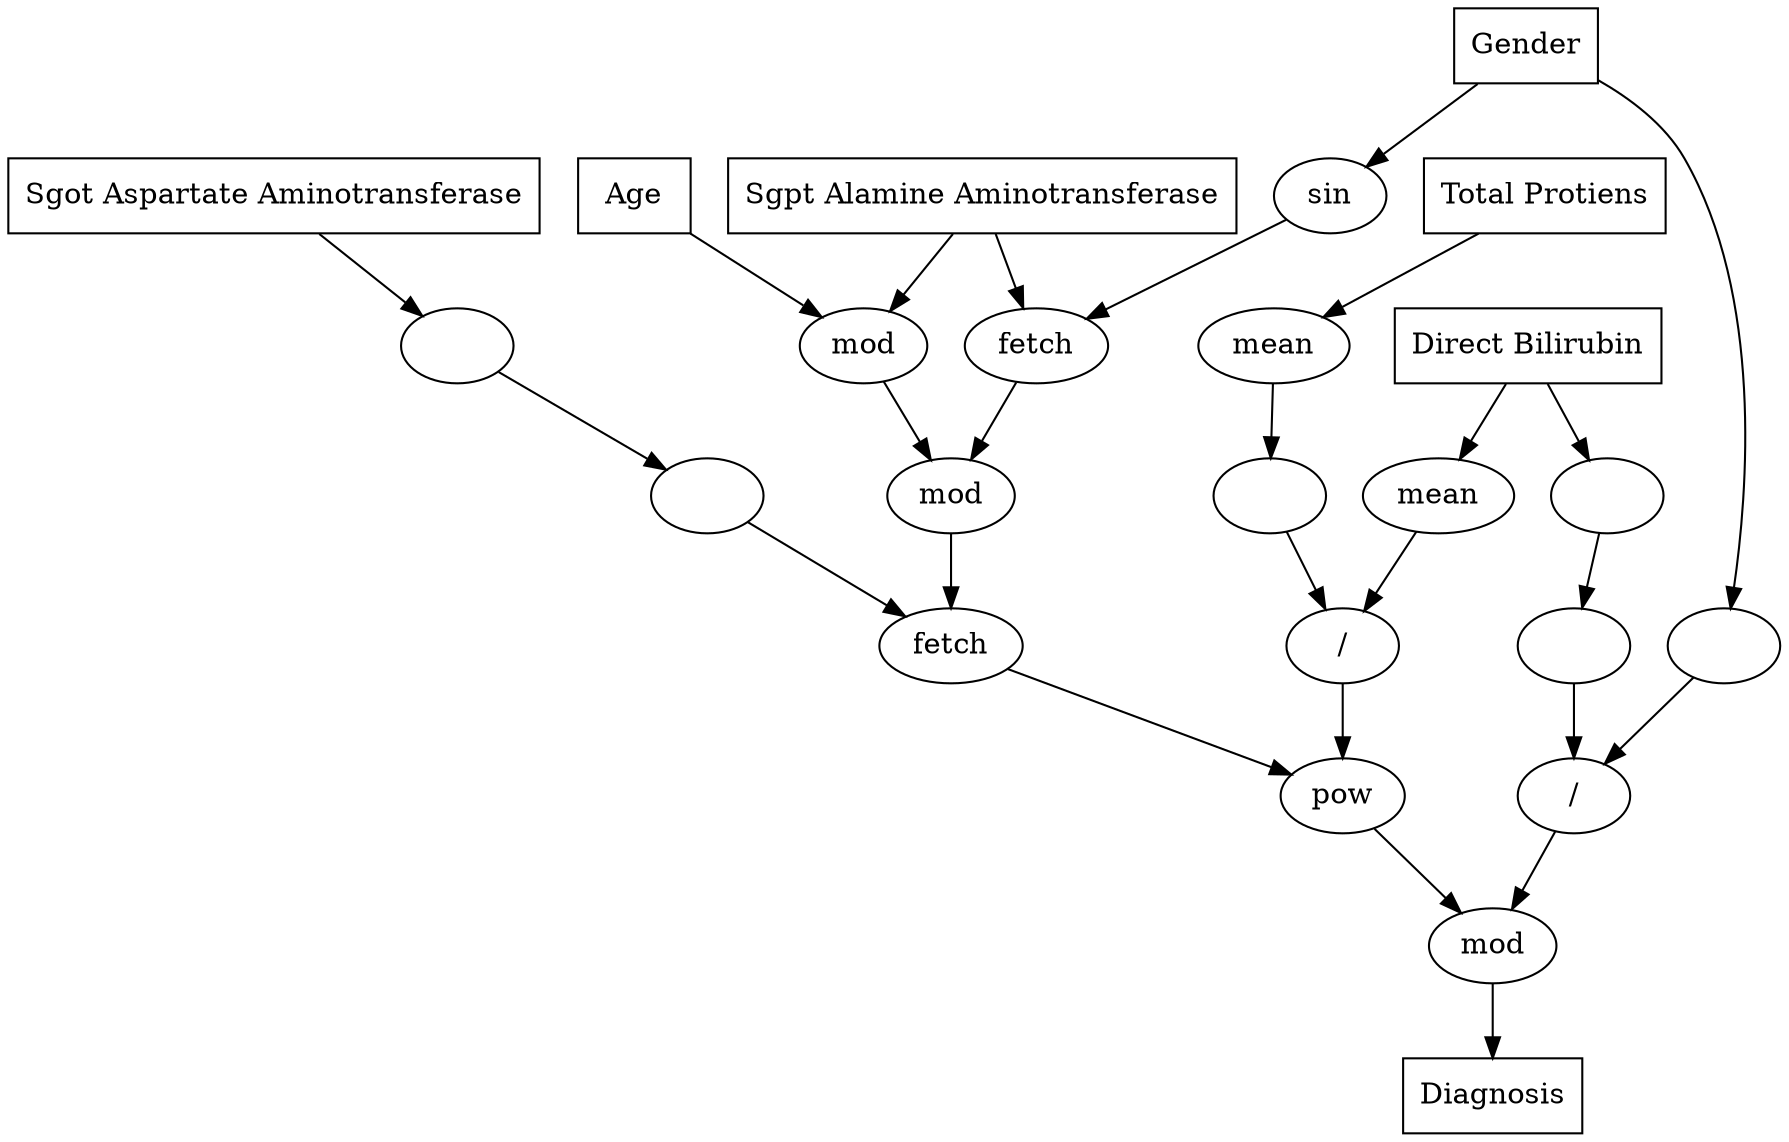 digraph graphname {
subgraph {
  a0 [label="Age", shape=box];
  a1 [label="Gender", shape=box];
  a3 [label="Direct Bilirubin", shape=box];
  a5 [label="Sgpt Alamine Aminotransferase", shape=box];
  a6 [label="Sgot Aspartate Aminotransferase", shape=box];
  a7 [label="Total Protiens", shape=box];
  a11 [label="sin"];
  a12 [label="mean"];
  a13 [label="mod"];
  a14 [label=" "];
  a23 [label=" "];
  a26 [label=" "];
  a27 [label="fetch"];
  a31 [label=" "];
  a33 [label="mean"];
  a41 [label="mod"];
  a46 [label=" "];
  a49 [label=" "];
  a53 [label="fetch"];
  a57 [label="/"];
  a64 [label="pow"];
  a74 [label="/"];
  a93 [label="mod"];
  a100 [label="Diagnosis", shape=box];
  a1 -> a11;
  a7 -> a12;
  a5 -> a13;
  a0 -> a13;
  a6 -> a14;
  a3 -> a23;
  a14 -> a26;
  a11 -> a27;
  a5 -> a27;
  a12 -> a31;
  a3 -> a33;
  a27 -> a41;
  a13 -> a41;
  a1 -> a46;
  a23 -> a49;
  a41 -> a53;
  a26 -> a53;
  a31 -> a57;
  a33 -> a57;
  a53 -> a64;
  a57 -> a64;
  a49 -> a74;
  a46 -> a74;
  a64 -> a93;
  a74 -> a93;
  a93 -> a100;
}
}
